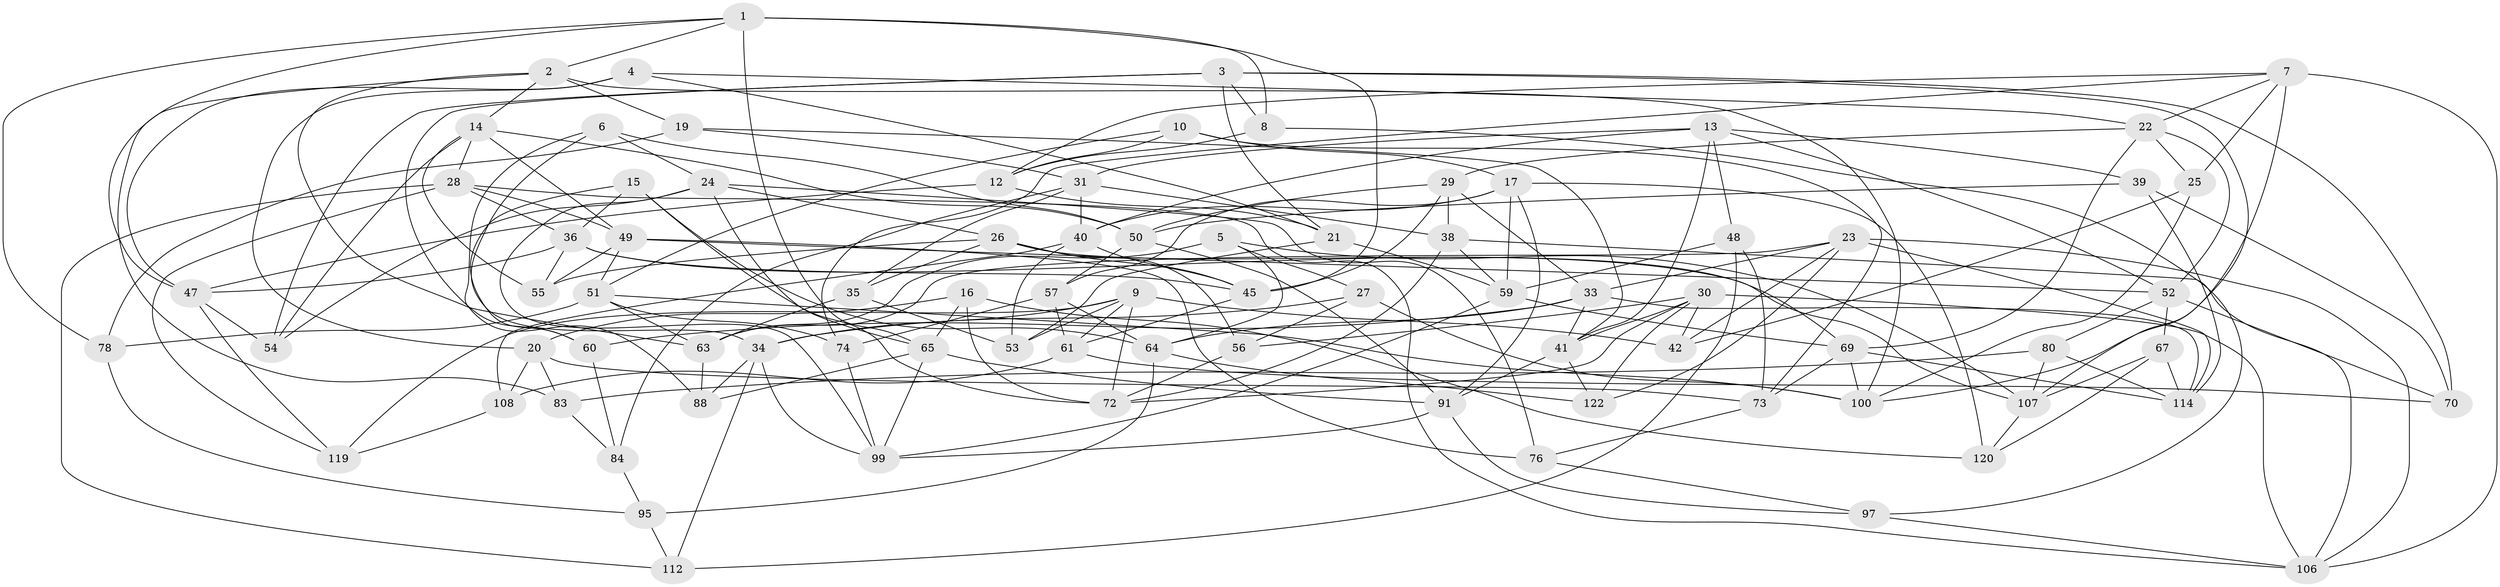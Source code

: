 // Generated by graph-tools (version 1.1) at 2025/52/02/27/25 19:52:31]
// undirected, 81 vertices, 204 edges
graph export_dot {
graph [start="1"]
  node [color=gray90,style=filled];
  1 [super="+18"];
  2 [super="+86"];
  3 [super="+11"];
  4;
  5;
  6;
  7 [super="+118"];
  8;
  9 [super="+79"];
  10;
  12 [super="+32"];
  13 [super="+89"];
  14 [super="+62"];
  15;
  16;
  17 [super="+37"];
  19;
  20 [super="+58"];
  21 [super="+44"];
  22 [super="+115"];
  23 [super="+43"];
  24 [super="+87"];
  25;
  26 [super="+105"];
  27;
  28 [super="+93"];
  29 [super="+117"];
  30 [super="+90"];
  31 [super="+103"];
  33 [super="+46"];
  34 [super="+92"];
  35;
  36 [super="+81"];
  38 [super="+75"];
  39;
  40 [super="+101"];
  41 [super="+126"];
  42;
  45 [super="+94"];
  47 [super="+123"];
  48;
  49 [super="+98"];
  50 [super="+77"];
  51 [super="+82"];
  52 [super="+110"];
  53;
  54;
  55;
  56;
  57 [super="+71"];
  59 [super="+116"];
  60;
  61 [super="+125"];
  63 [super="+102"];
  64 [super="+68"];
  65 [super="+66"];
  67;
  69 [super="+104"];
  70;
  72 [super="+85"];
  73 [super="+96"];
  74;
  76;
  78;
  80;
  83;
  84;
  88;
  91 [super="+113"];
  95;
  97;
  99 [super="+121"];
  100 [super="+127"];
  106 [super="+109"];
  107 [super="+111"];
  108;
  112;
  114 [super="+124"];
  119;
  120;
  122;
  1 -- 45;
  1 -- 65;
  1 -- 8;
  1 -- 78;
  1 -- 47;
  1 -- 2;
  2 -- 63;
  2 -- 19;
  2 -- 100;
  2 -- 83;
  2 -- 14;
  3 -- 8;
  3 -- 54;
  3 -- 21;
  3 -- 107;
  3 -- 60;
  3 -- 70;
  4 -- 47;
  4 -- 22;
  4 -- 20;
  4 -- 21;
  5 -- 63;
  5 -- 64;
  5 -- 27;
  5 -- 107;
  6 -- 24;
  6 -- 88;
  6 -- 34;
  6 -- 50;
  7 -- 12;
  7 -- 25;
  7 -- 74;
  7 -- 106;
  7 -- 100;
  7 -- 22;
  8 -- 12;
  8 -- 97;
  9 -- 53;
  9 -- 42;
  9 -- 119;
  9 -- 34;
  9 -- 61;
  9 -- 72;
  10 -- 73;
  10 -- 17;
  10 -- 12;
  10 -- 51;
  12 -- 21 [weight=2];
  12 -- 47;
  13 -- 39;
  13 -- 40;
  13 -- 48;
  13 -- 41;
  13 -- 52;
  13 -- 31;
  14 -- 55;
  14 -- 49;
  14 -- 54;
  14 -- 50;
  14 -- 28;
  15 -- 72;
  15 -- 60;
  15 -- 64;
  15 -- 36;
  16 -- 20;
  16 -- 120;
  16 -- 65;
  16 -- 72;
  17 -- 59;
  17 -- 57;
  17 -- 91;
  17 -- 40;
  17 -- 120;
  19 -- 78;
  19 -- 41;
  19 -- 31;
  20 -- 108;
  20 -- 73 [weight=2];
  20 -- 83;
  21 -- 59;
  21 -- 53;
  22 -- 29;
  22 -- 69;
  22 -- 25;
  22 -- 52;
  23 -- 42;
  23 -- 114;
  23 -- 33;
  23 -- 122;
  23 -- 63;
  23 -- 106;
  24 -- 65;
  24 -- 76;
  24 -- 54;
  24 -- 26;
  24 -- 99;
  25 -- 100;
  25 -- 42;
  26 -- 35;
  26 -- 55;
  26 -- 45;
  26 -- 56;
  26 -- 69;
  27 -- 34;
  27 -- 56;
  27 -- 100;
  28 -- 112;
  28 -- 36;
  28 -- 49;
  28 -- 106;
  28 -- 119;
  29 -- 38 [weight=2];
  29 -- 33;
  29 -- 50;
  29 -- 45;
  30 -- 72;
  30 -- 42;
  30 -- 106;
  30 -- 56;
  30 -- 41;
  30 -- 122;
  31 -- 35;
  31 -- 84;
  31 -- 40;
  31 -- 38;
  33 -- 64;
  33 -- 60;
  33 -- 114;
  33 -- 41;
  34 -- 88;
  34 -- 99;
  34 -- 112;
  35 -- 53;
  35 -- 63;
  36 -- 55;
  36 -- 47;
  36 -- 107;
  36 -- 45;
  38 -- 59;
  38 -- 106;
  38 -- 72;
  39 -- 70;
  39 -- 114;
  39 -- 50;
  40 -- 53;
  40 -- 108;
  40 -- 45;
  41 -- 91;
  41 -- 122;
  45 -- 61;
  47 -- 54;
  47 -- 119;
  48 -- 112;
  48 -- 59;
  48 -- 73;
  49 -- 76;
  49 -- 52;
  49 -- 55;
  49 -- 51;
  50 -- 57;
  50 -- 91;
  51 -- 78;
  51 -- 100;
  51 -- 63;
  51 -- 74;
  52 -- 80;
  52 -- 70;
  52 -- 67;
  56 -- 72;
  57 -- 61 [weight=2];
  57 -- 64;
  57 -- 74;
  59 -- 69;
  59 -- 99;
  60 -- 84;
  61 -- 70;
  61 -- 108;
  63 -- 88;
  64 -- 95;
  64 -- 122;
  65 -- 99;
  65 -- 91;
  65 -- 88;
  67 -- 120;
  67 -- 107;
  67 -- 114;
  69 -- 73;
  69 -- 114;
  69 -- 100;
  73 -- 76;
  74 -- 99;
  76 -- 97;
  78 -- 95;
  80 -- 83;
  80 -- 107;
  80 -- 114;
  83 -- 84;
  84 -- 95;
  91 -- 99;
  91 -- 97;
  95 -- 112;
  97 -- 106;
  107 -- 120;
  108 -- 119;
}
